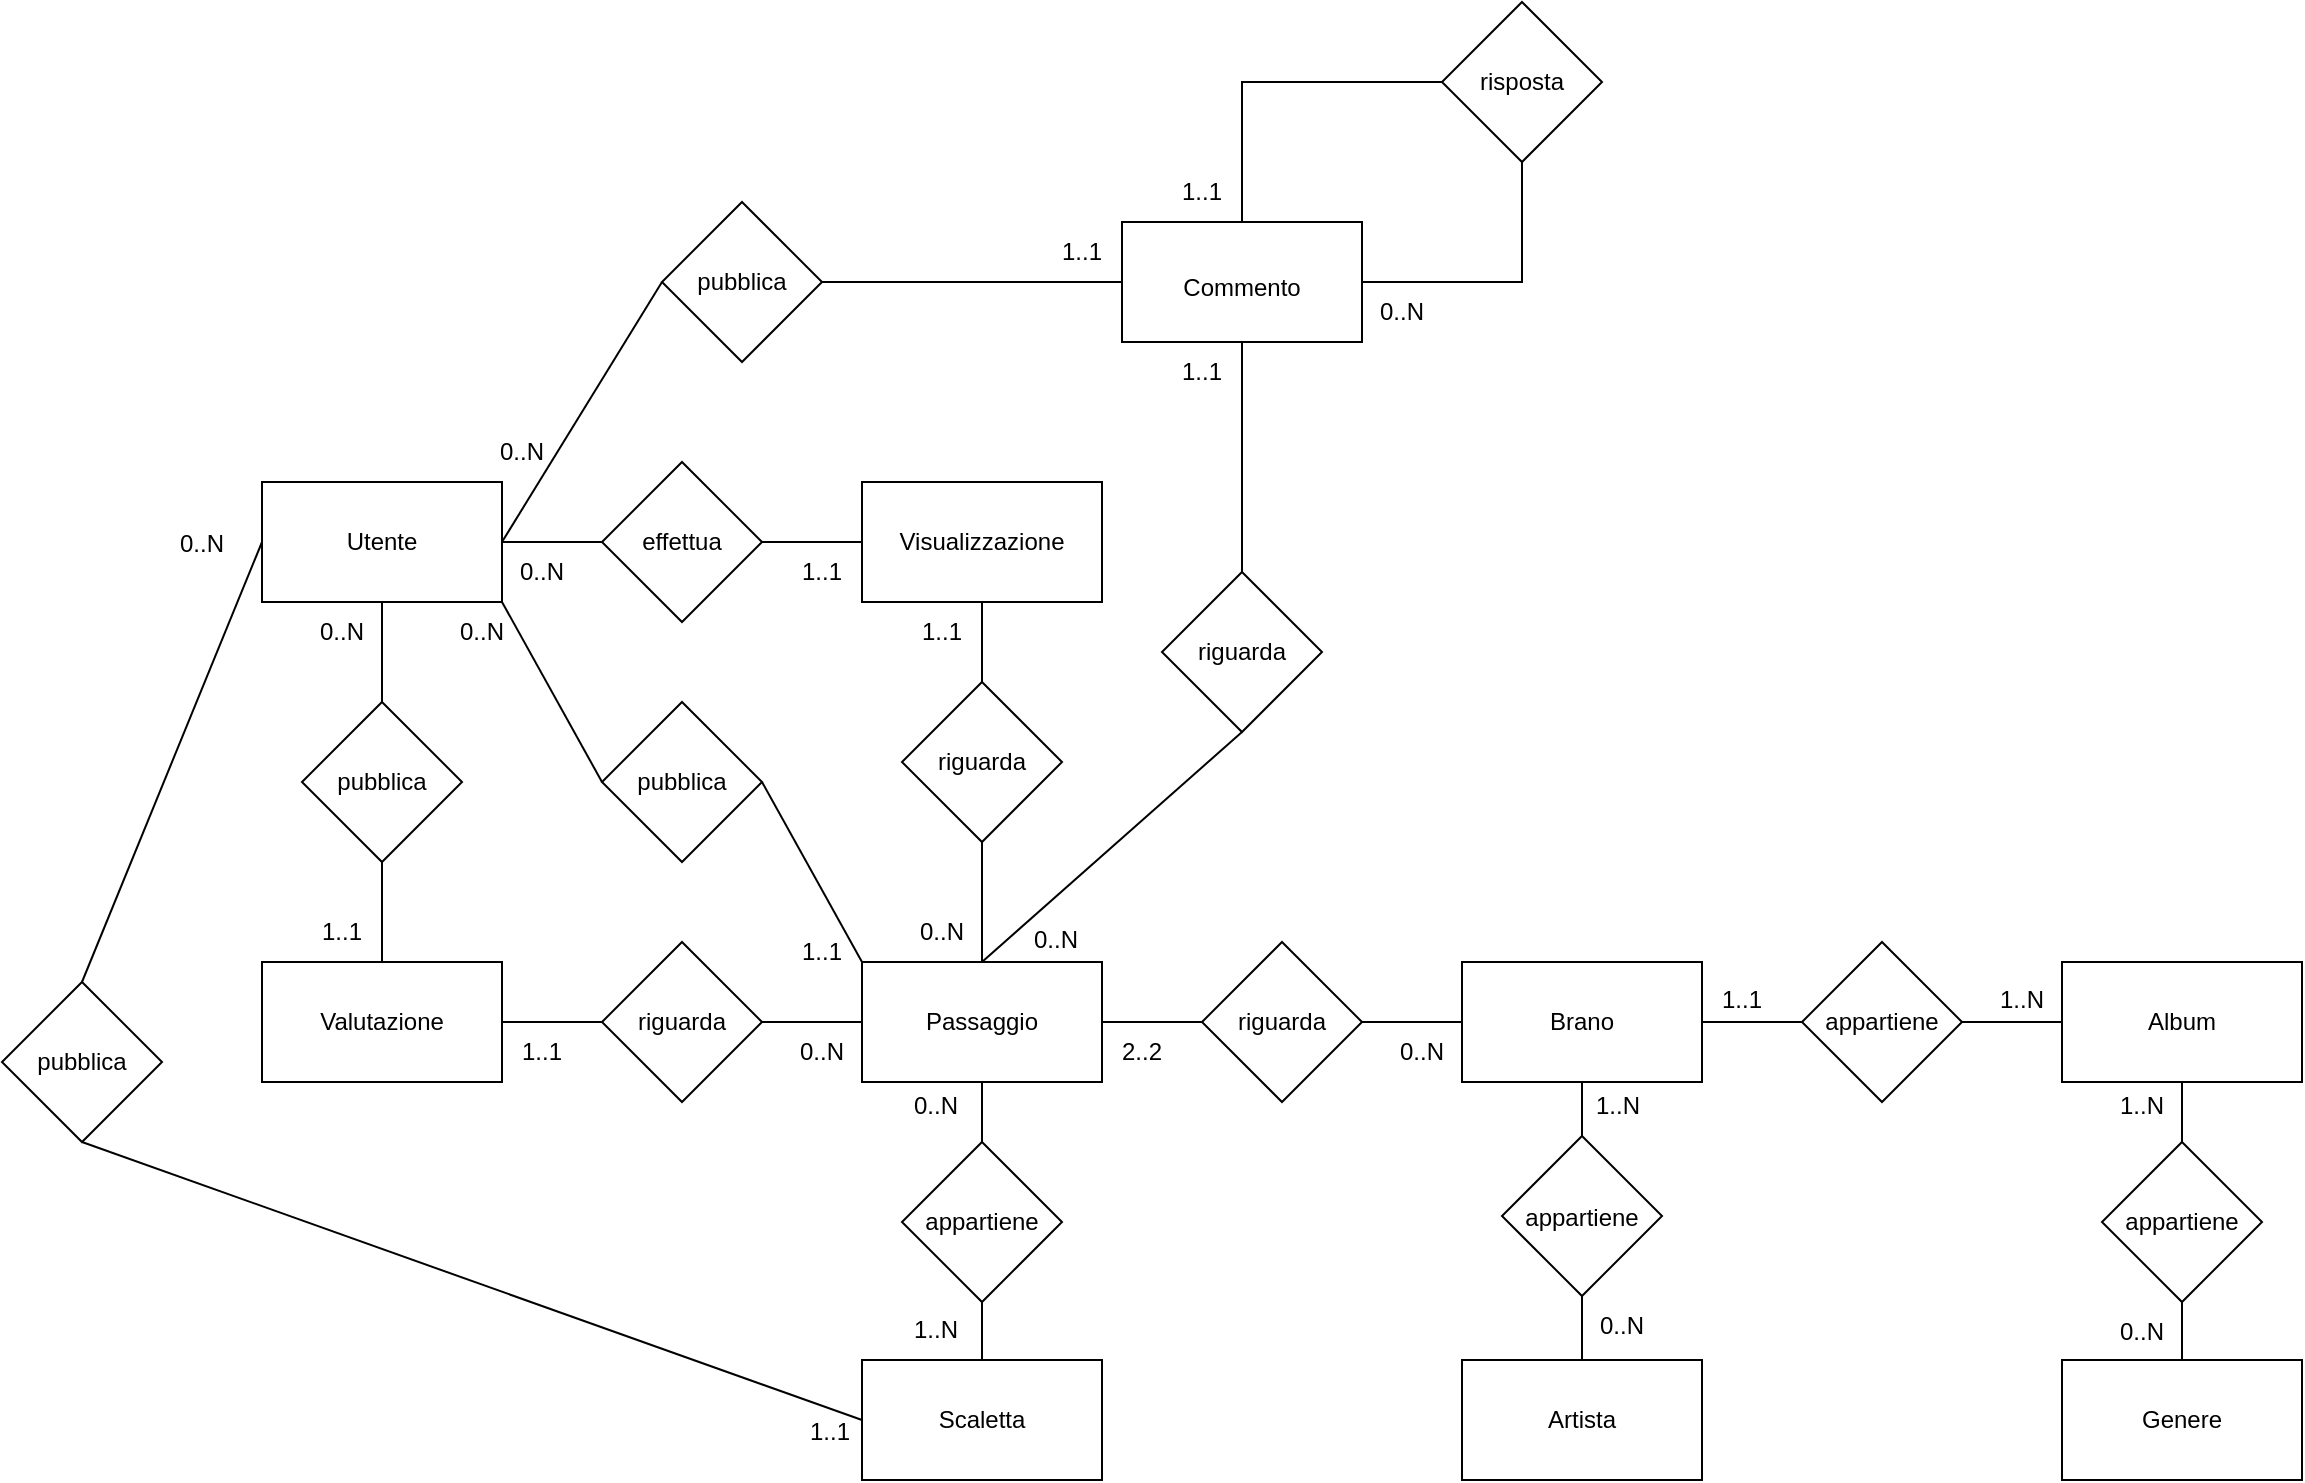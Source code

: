 <mxfile version="28.0.6">
  <diagram name="Pagina-1" id="jhPYMjSuJS69xjPvd-ij">
    <mxGraphModel dx="1455" dy="880" grid="1" gridSize="10" guides="1" tooltips="1" connect="1" arrows="1" fold="1" page="1" pageScale="1" pageWidth="827" pageHeight="1169" math="0" shadow="0">
      <root>
        <mxCell id="0" />
        <mxCell id="1" parent="0" />
        <mxCell id="xOA8A9y2l6n_lTVIBa95-1" value="" style="rounded=0;whiteSpace=wrap;html=1;" parent="1" vertex="1">
          <mxGeometry x="730" y="910" width="120" height="60" as="geometry" />
        </mxCell>
        <mxCell id="xOA8A9y2l6n_lTVIBa95-2" value="" style="rounded=0;whiteSpace=wrap;html=1;" parent="1" vertex="1">
          <mxGeometry x="730" y="1109" width="120" height="60" as="geometry" />
        </mxCell>
        <mxCell id="xOA8A9y2l6n_lTVIBa95-3" value="" style="rounded=0;whiteSpace=wrap;html=1;" parent="1" vertex="1">
          <mxGeometry x="1030" y="910" width="120" height="60" as="geometry" />
        </mxCell>
        <mxCell id="xOA8A9y2l6n_lTVIBa95-4" value="" style="rounded=0;whiteSpace=wrap;html=1;" parent="1" vertex="1">
          <mxGeometry x="1030" y="1109" width="120" height="60" as="geometry" />
        </mxCell>
        <mxCell id="xOA8A9y2l6n_lTVIBa95-5" value="" style="rounded=0;whiteSpace=wrap;html=1;" parent="1" vertex="1">
          <mxGeometry x="430" y="670" width="120" height="60" as="geometry" />
        </mxCell>
        <mxCell id="xOA8A9y2l6n_lTVIBa95-6" value="" style="rounded=0;whiteSpace=wrap;html=1;" parent="1" vertex="1">
          <mxGeometry x="560" y="540" width="120" height="60" as="geometry" />
        </mxCell>
        <mxCell id="xOA8A9y2l6n_lTVIBa95-7" value="" style="rounded=0;whiteSpace=wrap;html=1;" parent="1" vertex="1">
          <mxGeometry x="130" y="910" width="120" height="60" as="geometry" />
        </mxCell>
        <mxCell id="xOA8A9y2l6n_lTVIBa95-8" value="Brano" style="text;html=1;align=center;verticalAlign=middle;whiteSpace=wrap;rounded=0;" parent="1" vertex="1">
          <mxGeometry x="760" y="925" width="60" height="30" as="geometry" />
        </mxCell>
        <mxCell id="xOA8A9y2l6n_lTVIBa95-9" value="Artista" style="text;html=1;align=center;verticalAlign=middle;whiteSpace=wrap;rounded=0;" parent="1" vertex="1">
          <mxGeometry x="760" y="1124" width="60" height="30" as="geometry" />
        </mxCell>
        <mxCell id="xOA8A9y2l6n_lTVIBa95-10" value="Genere" style="text;html=1;align=center;verticalAlign=middle;whiteSpace=wrap;rounded=0;" parent="1" vertex="1">
          <mxGeometry x="1060" y="1124" width="60" height="30" as="geometry" />
        </mxCell>
        <mxCell id="xOA8A9y2l6n_lTVIBa95-11" value="Album" style="text;html=1;align=center;verticalAlign=middle;whiteSpace=wrap;rounded=0;" parent="1" vertex="1">
          <mxGeometry x="1060" y="925" width="60" height="30" as="geometry" />
        </mxCell>
        <mxCell id="xOA8A9y2l6n_lTVIBa95-12" value="Visualizzazione" style="text;html=1;align=center;verticalAlign=middle;whiteSpace=wrap;rounded=0;" parent="1" vertex="1">
          <mxGeometry x="460" y="685" width="60" height="30" as="geometry" />
        </mxCell>
        <mxCell id="xOA8A9y2l6n_lTVIBa95-13" value="Commento" style="text;html=1;align=center;verticalAlign=middle;whiteSpace=wrap;rounded=0;" parent="1" vertex="1">
          <mxGeometry x="590" y="560" width="60" height="25" as="geometry" />
        </mxCell>
        <mxCell id="xOA8A9y2l6n_lTVIBa95-14" value="Valutazione" style="text;html=1;align=center;verticalAlign=middle;whiteSpace=wrap;rounded=0;" parent="1" vertex="1">
          <mxGeometry x="160" y="925" width="60" height="30" as="geometry" />
        </mxCell>
        <mxCell id="xOA8A9y2l6n_lTVIBa95-15" value="" style="rounded=0;whiteSpace=wrap;html=1;" parent="1" vertex="1">
          <mxGeometry x="130" y="670" width="120" height="60" as="geometry" />
        </mxCell>
        <mxCell id="xOA8A9y2l6n_lTVIBa95-16" value="Utente" style="text;html=1;align=center;verticalAlign=middle;whiteSpace=wrap;rounded=0;" parent="1" vertex="1">
          <mxGeometry x="160" y="685" width="60" height="30" as="geometry" />
        </mxCell>
        <mxCell id="xOA8A9y2l6n_lTVIBa95-17" value="" style="rhombus;whiteSpace=wrap;html=1;" parent="1" vertex="1">
          <mxGeometry x="330" y="530" width="80" height="80" as="geometry" />
        </mxCell>
        <mxCell id="xOA8A9y2l6n_lTVIBa95-18" value="pubblica" style="text;html=1;align=center;verticalAlign=middle;whiteSpace=wrap;rounded=0;" parent="1" vertex="1">
          <mxGeometry x="340" y="555" width="60" height="30" as="geometry" />
        </mxCell>
        <mxCell id="xOA8A9y2l6n_lTVIBa95-19" value="" style="rhombus;whiteSpace=wrap;html=1;" parent="1" vertex="1">
          <mxGeometry x="150" y="780" width="80" height="80" as="geometry" />
        </mxCell>
        <mxCell id="xOA8A9y2l6n_lTVIBa95-20" value="pubblica" style="text;html=1;align=center;verticalAlign=middle;whiteSpace=wrap;rounded=0;" parent="1" vertex="1">
          <mxGeometry x="160" y="805" width="60" height="30" as="geometry" />
        </mxCell>
        <mxCell id="xOA8A9y2l6n_lTVIBa95-21" value="" style="endArrow=none;html=1;rounded=0;exitX=0.5;exitY=1;exitDx=0;exitDy=0;entryX=0.5;entryY=0;entryDx=0;entryDy=0;" parent="1" source="xOA8A9y2l6n_lTVIBa95-15" target="xOA8A9y2l6n_lTVIBa95-19" edge="1">
          <mxGeometry width="50" height="50" relative="1" as="geometry">
            <mxPoint x="330" y="760" as="sourcePoint" />
            <mxPoint x="380" y="710" as="targetPoint" />
          </mxGeometry>
        </mxCell>
        <mxCell id="xOA8A9y2l6n_lTVIBa95-22" value="" style="endArrow=none;html=1;rounded=0;exitX=0.5;exitY=1;exitDx=0;exitDy=0;entryX=0.5;entryY=0;entryDx=0;entryDy=0;" parent="1" source="xOA8A9y2l6n_lTVIBa95-19" target="xOA8A9y2l6n_lTVIBa95-7" edge="1">
          <mxGeometry width="50" height="50" relative="1" as="geometry">
            <mxPoint x="330" y="780" as="sourcePoint" />
            <mxPoint x="380" y="730" as="targetPoint" />
          </mxGeometry>
        </mxCell>
        <mxCell id="xOA8A9y2l6n_lTVIBa95-23" value="" style="endArrow=none;html=1;rounded=0;exitX=1;exitY=0.5;exitDx=0;exitDy=0;entryX=0;entryY=0.5;entryDx=0;entryDy=0;" parent="1" source="xOA8A9y2l6n_lTVIBa95-17" target="xOA8A9y2l6n_lTVIBa95-6" edge="1">
          <mxGeometry width="50" height="50" relative="1" as="geometry">
            <mxPoint x="330" y="760" as="sourcePoint" />
            <mxPoint x="380" y="710" as="targetPoint" />
          </mxGeometry>
        </mxCell>
        <mxCell id="xOA8A9y2l6n_lTVIBa95-24" value="" style="endArrow=none;html=1;rounded=0;exitX=1;exitY=0.5;exitDx=0;exitDy=0;entryX=0;entryY=0.5;entryDx=0;entryDy=0;" parent="1" source="xOA8A9y2l6n_lTVIBa95-15" target="xOA8A9y2l6n_lTVIBa95-17" edge="1">
          <mxGeometry width="50" height="50" relative="1" as="geometry">
            <mxPoint x="330" y="760" as="sourcePoint" />
            <mxPoint x="380" y="710" as="targetPoint" />
          </mxGeometry>
        </mxCell>
        <mxCell id="xOA8A9y2l6n_lTVIBa95-25" value="" style="rounded=0;whiteSpace=wrap;html=1;" parent="1" vertex="1">
          <mxGeometry x="430" y="910" width="120" height="60" as="geometry" />
        </mxCell>
        <mxCell id="xOA8A9y2l6n_lTVIBa95-26" value="Passaggio" style="text;html=1;align=center;verticalAlign=middle;whiteSpace=wrap;rounded=0;" parent="1" vertex="1">
          <mxGeometry x="460" y="925" width="60" height="30" as="geometry" />
        </mxCell>
        <mxCell id="xOA8A9y2l6n_lTVIBa95-27" value="" style="rhombus;whiteSpace=wrap;html=1;" parent="1" vertex="1">
          <mxGeometry x="300" y="900" width="80" height="80" as="geometry" />
        </mxCell>
        <mxCell id="xOA8A9y2l6n_lTVIBa95-28" value="riguarda" style="text;html=1;align=center;verticalAlign=middle;whiteSpace=wrap;rounded=0;" parent="1" vertex="1">
          <mxGeometry x="310" y="925" width="60" height="30" as="geometry" />
        </mxCell>
        <mxCell id="xOA8A9y2l6n_lTVIBa95-29" value="" style="endArrow=none;html=1;rounded=0;exitX=1;exitY=0.5;exitDx=0;exitDy=0;entryX=0;entryY=0.5;entryDx=0;entryDy=0;" parent="1" source="xOA8A9y2l6n_lTVIBa95-27" target="xOA8A9y2l6n_lTVIBa95-25" edge="1">
          <mxGeometry width="50" height="50" relative="1" as="geometry">
            <mxPoint x="450" y="830" as="sourcePoint" />
            <mxPoint x="500" y="780" as="targetPoint" />
          </mxGeometry>
        </mxCell>
        <mxCell id="xOA8A9y2l6n_lTVIBa95-30" value="" style="endArrow=none;html=1;rounded=0;exitX=0;exitY=0.5;exitDx=0;exitDy=0;entryX=1;entryY=0.5;entryDx=0;entryDy=0;" parent="1" source="xOA8A9y2l6n_lTVIBa95-27" target="xOA8A9y2l6n_lTVIBa95-7" edge="1">
          <mxGeometry width="50" height="50" relative="1" as="geometry">
            <mxPoint x="450" y="830" as="sourcePoint" />
            <mxPoint x="500" y="780" as="targetPoint" />
          </mxGeometry>
        </mxCell>
        <mxCell id="xOA8A9y2l6n_lTVIBa95-31" value="" style="rhombus;whiteSpace=wrap;html=1;" parent="1" vertex="1">
          <mxGeometry x="580" y="715" width="80" height="80" as="geometry" />
        </mxCell>
        <mxCell id="xOA8A9y2l6n_lTVIBa95-32" value="" style="endArrow=none;html=1;rounded=0;exitX=0.5;exitY=1;exitDx=0;exitDy=0;entryX=0.5;entryY=0;entryDx=0;entryDy=0;" parent="1" source="xOA8A9y2l6n_lTVIBa95-31" target="xOA8A9y2l6n_lTVIBa95-25" edge="1">
          <mxGeometry width="50" height="50" relative="1" as="geometry">
            <mxPoint x="450" y="830" as="sourcePoint" />
            <mxPoint x="500" y="780" as="targetPoint" />
          </mxGeometry>
        </mxCell>
        <mxCell id="xOA8A9y2l6n_lTVIBa95-33" value="" style="endArrow=none;html=1;rounded=0;exitX=0.5;exitY=0;exitDx=0;exitDy=0;entryX=0.5;entryY=1;entryDx=0;entryDy=0;" parent="1" source="xOA8A9y2l6n_lTVIBa95-31" target="xOA8A9y2l6n_lTVIBa95-6" edge="1">
          <mxGeometry width="50" height="50" relative="1" as="geometry">
            <mxPoint x="600" y="790" as="sourcePoint" />
            <mxPoint x="650" y="740" as="targetPoint" />
          </mxGeometry>
        </mxCell>
        <mxCell id="xOA8A9y2l6n_lTVIBa95-34" value="riguarda" style="text;html=1;align=center;verticalAlign=middle;whiteSpace=wrap;rounded=0;" parent="1" vertex="1">
          <mxGeometry x="590" y="740" width="60" height="30" as="geometry" />
        </mxCell>
        <mxCell id="xOA8A9y2l6n_lTVIBa95-35" value="" style="rhombus;whiteSpace=wrap;html=1;" parent="1" vertex="1">
          <mxGeometry x="300" y="780" width="80" height="80" as="geometry" />
        </mxCell>
        <mxCell id="xOA8A9y2l6n_lTVIBa95-36" value="pubblica" style="text;html=1;align=center;verticalAlign=middle;whiteSpace=wrap;rounded=0;" parent="1" vertex="1">
          <mxGeometry x="310" y="805" width="60" height="30" as="geometry" />
        </mxCell>
        <mxCell id="xOA8A9y2l6n_lTVIBa95-37" value="" style="endArrow=none;html=1;rounded=0;exitX=0;exitY=0.5;exitDx=0;exitDy=0;entryX=1;entryY=1;entryDx=0;entryDy=0;" parent="1" source="xOA8A9y2l6n_lTVIBa95-35" target="xOA8A9y2l6n_lTVIBa95-15" edge="1">
          <mxGeometry width="50" height="50" relative="1" as="geometry">
            <mxPoint x="310" y="850" as="sourcePoint" />
            <mxPoint x="360" y="800" as="targetPoint" />
          </mxGeometry>
        </mxCell>
        <mxCell id="xOA8A9y2l6n_lTVIBa95-38" value="" style="endArrow=none;html=1;rounded=0;exitX=1;exitY=0.5;exitDx=0;exitDy=0;entryX=0;entryY=0;entryDx=0;entryDy=0;" parent="1" source="xOA8A9y2l6n_lTVIBa95-35" target="xOA8A9y2l6n_lTVIBa95-25" edge="1">
          <mxGeometry width="50" height="50" relative="1" as="geometry">
            <mxPoint x="400" y="820" as="sourcePoint" />
            <mxPoint x="450" y="770" as="targetPoint" />
          </mxGeometry>
        </mxCell>
        <mxCell id="xOA8A9y2l6n_lTVIBa95-39" value="" style="rhombus;whiteSpace=wrap;html=1;" parent="1" vertex="1">
          <mxGeometry x="300" y="660" width="80" height="80" as="geometry" />
        </mxCell>
        <mxCell id="xOA8A9y2l6n_lTVIBa95-40" value="effettua" style="text;html=1;align=center;verticalAlign=middle;whiteSpace=wrap;rounded=0;" parent="1" vertex="1">
          <mxGeometry x="310" y="685" width="60" height="30" as="geometry" />
        </mxCell>
        <mxCell id="xOA8A9y2l6n_lTVIBa95-41" value="" style="rhombus;whiteSpace=wrap;html=1;" parent="1" vertex="1">
          <mxGeometry x="450" y="770" width="80" height="80" as="geometry" />
        </mxCell>
        <mxCell id="xOA8A9y2l6n_lTVIBa95-42" value="riguarda" style="text;html=1;align=center;verticalAlign=middle;whiteSpace=wrap;rounded=0;" parent="1" vertex="1">
          <mxGeometry x="460" y="795" width="60" height="30" as="geometry" />
        </mxCell>
        <mxCell id="xOA8A9y2l6n_lTVIBa95-43" value="" style="endArrow=none;html=1;rounded=0;exitX=1;exitY=0.5;exitDx=0;exitDy=0;entryX=0;entryY=0.5;entryDx=0;entryDy=0;" parent="1" source="xOA8A9y2l6n_lTVIBa95-39" target="xOA8A9y2l6n_lTVIBa95-5" edge="1">
          <mxGeometry width="50" height="50" relative="1" as="geometry">
            <mxPoint x="400" y="790" as="sourcePoint" />
            <mxPoint x="450" y="740" as="targetPoint" />
          </mxGeometry>
        </mxCell>
        <mxCell id="xOA8A9y2l6n_lTVIBa95-44" value="" style="endArrow=none;html=1;rounded=0;exitX=0;exitY=0.5;exitDx=0;exitDy=0;entryX=1;entryY=0.5;entryDx=0;entryDy=0;" parent="1" source="xOA8A9y2l6n_lTVIBa95-39" target="xOA8A9y2l6n_lTVIBa95-15" edge="1">
          <mxGeometry width="50" height="50" relative="1" as="geometry">
            <mxPoint x="430" y="650" as="sourcePoint" />
            <mxPoint x="480" y="600" as="targetPoint" />
          </mxGeometry>
        </mxCell>
        <mxCell id="xOA8A9y2l6n_lTVIBa95-45" value="" style="endArrow=none;html=1;rounded=0;entryX=0.5;entryY=1;entryDx=0;entryDy=0;exitX=0.5;exitY=0;exitDx=0;exitDy=0;" parent="1" source="xOA8A9y2l6n_lTVIBa95-41" target="xOA8A9y2l6n_lTVIBa95-5" edge="1">
          <mxGeometry width="50" height="50" relative="1" as="geometry">
            <mxPoint x="420" y="790" as="sourcePoint" />
            <mxPoint x="470" y="740" as="targetPoint" />
          </mxGeometry>
        </mxCell>
        <mxCell id="xOA8A9y2l6n_lTVIBa95-46" value="" style="endArrow=none;html=1;rounded=0;exitX=0.5;exitY=1;exitDx=0;exitDy=0;entryX=0.5;entryY=0;entryDx=0;entryDy=0;" parent="1" source="xOA8A9y2l6n_lTVIBa95-41" target="xOA8A9y2l6n_lTVIBa95-25" edge="1">
          <mxGeometry width="50" height="50" relative="1" as="geometry">
            <mxPoint x="400" y="790" as="sourcePoint" />
            <mxPoint x="490" y="910" as="targetPoint" />
          </mxGeometry>
        </mxCell>
        <mxCell id="xOA8A9y2l6n_lTVIBa95-47" value="" style="rhombus;whiteSpace=wrap;html=1;" parent="1" vertex="1">
          <mxGeometry x="600" y="900" width="80" height="80" as="geometry" />
        </mxCell>
        <mxCell id="xOA8A9y2l6n_lTVIBa95-48" value="" style="endArrow=none;html=1;rounded=0;exitX=1;exitY=0.5;exitDx=0;exitDy=0;entryX=0;entryY=0.5;entryDx=0;entryDy=0;" parent="1" source="xOA8A9y2l6n_lTVIBa95-25" target="xOA8A9y2l6n_lTVIBa95-47" edge="1">
          <mxGeometry width="50" height="50" relative="1" as="geometry">
            <mxPoint x="570" y="950" as="sourcePoint" />
            <mxPoint x="620" y="900" as="targetPoint" />
          </mxGeometry>
        </mxCell>
        <mxCell id="xOA8A9y2l6n_lTVIBa95-49" value="" style="endArrow=none;html=1;rounded=0;exitX=1;exitY=0.5;exitDx=0;exitDy=0;entryX=0;entryY=0.5;entryDx=0;entryDy=0;" parent="1" source="xOA8A9y2l6n_lTVIBa95-47" target="xOA8A9y2l6n_lTVIBa95-1" edge="1">
          <mxGeometry width="50" height="50" relative="1" as="geometry">
            <mxPoint x="730" y="900" as="sourcePoint" />
            <mxPoint x="780" y="850" as="targetPoint" />
          </mxGeometry>
        </mxCell>
        <mxCell id="xOA8A9y2l6n_lTVIBa95-50" value="riguarda" style="text;html=1;align=center;verticalAlign=middle;whiteSpace=wrap;rounded=0;" parent="1" vertex="1">
          <mxGeometry x="610" y="925" width="60" height="30" as="geometry" />
        </mxCell>
        <mxCell id="xOA8A9y2l6n_lTVIBa95-51" value="" style="rhombus;whiteSpace=wrap;html=1;" parent="1" vertex="1">
          <mxGeometry x="900" y="900" width="80" height="80" as="geometry" />
        </mxCell>
        <mxCell id="xOA8A9y2l6n_lTVIBa95-52" value="" style="endArrow=none;html=1;rounded=0;exitX=1;exitY=0.5;exitDx=0;exitDy=0;entryX=0;entryY=0.5;entryDx=0;entryDy=0;" parent="1" source="xOA8A9y2l6n_lTVIBa95-1" target="xOA8A9y2l6n_lTVIBa95-51" edge="1">
          <mxGeometry width="50" height="50" relative="1" as="geometry">
            <mxPoint x="920" y="1060" as="sourcePoint" />
            <mxPoint x="970" y="1010" as="targetPoint" />
          </mxGeometry>
        </mxCell>
        <mxCell id="xOA8A9y2l6n_lTVIBa95-53" value="" style="endArrow=none;html=1;rounded=0;exitX=1;exitY=0.5;exitDx=0;exitDy=0;entryX=0;entryY=0.5;entryDx=0;entryDy=0;" parent="1" source="xOA8A9y2l6n_lTVIBa95-51" target="xOA8A9y2l6n_lTVIBa95-3" edge="1">
          <mxGeometry width="50" height="50" relative="1" as="geometry">
            <mxPoint x="920" y="1060" as="sourcePoint" />
            <mxPoint x="970" y="1010" as="targetPoint" />
          </mxGeometry>
        </mxCell>
        <mxCell id="xOA8A9y2l6n_lTVIBa95-54" value="" style="rhombus;whiteSpace=wrap;html=1;" parent="1" vertex="1">
          <mxGeometry x="750" y="997" width="80" height="80" as="geometry" />
        </mxCell>
        <mxCell id="xOA8A9y2l6n_lTVIBa95-55" value="" style="endArrow=none;html=1;rounded=0;exitX=0.5;exitY=1;exitDx=0;exitDy=0;entryX=0.5;entryY=0;entryDx=0;entryDy=0;" parent="1" source="xOA8A9y2l6n_lTVIBa95-1" target="xOA8A9y2l6n_lTVIBa95-54" edge="1">
          <mxGeometry width="50" height="50" relative="1" as="geometry">
            <mxPoint x="1190" y="1050" as="sourcePoint" />
            <mxPoint x="1240" y="1000" as="targetPoint" />
          </mxGeometry>
        </mxCell>
        <mxCell id="xOA8A9y2l6n_lTVIBa95-56" value="" style="endArrow=none;html=1;rounded=0;entryX=0.5;entryY=0;entryDx=0;entryDy=0;exitX=0.5;exitY=1;exitDx=0;exitDy=0;" parent="1" source="xOA8A9y2l6n_lTVIBa95-54" target="xOA8A9y2l6n_lTVIBa95-2" edge="1">
          <mxGeometry width="50" height="50" relative="1" as="geometry">
            <mxPoint x="790" y="1080" as="sourcePoint" />
            <mxPoint x="860" y="1127" as="targetPoint" />
          </mxGeometry>
        </mxCell>
        <mxCell id="xOA8A9y2l6n_lTVIBa95-57" value="appartiene" style="text;html=1;align=center;verticalAlign=middle;whiteSpace=wrap;rounded=0;" parent="1" vertex="1">
          <mxGeometry x="910" y="925" width="60" height="30" as="geometry" />
        </mxCell>
        <mxCell id="xOA8A9y2l6n_lTVIBa95-58" value="appartiene" style="text;html=1;align=center;verticalAlign=middle;whiteSpace=wrap;rounded=0;" parent="1" vertex="1">
          <mxGeometry x="760" y="1023" width="60" height="30" as="geometry" />
        </mxCell>
        <mxCell id="xOA8A9y2l6n_lTVIBa95-59" value="" style="rhombus;whiteSpace=wrap;html=1;" parent="1" vertex="1">
          <mxGeometry x="1050" y="1000" width="80" height="80" as="geometry" />
        </mxCell>
        <mxCell id="xOA8A9y2l6n_lTVIBa95-60" value="" style="endArrow=none;html=1;rounded=0;exitX=0.5;exitY=0;exitDx=0;exitDy=0;entryX=0.5;entryY=1;entryDx=0;entryDy=0;" parent="1" source="xOA8A9y2l6n_lTVIBa95-4" target="xOA8A9y2l6n_lTVIBa95-59" edge="1">
          <mxGeometry width="50" height="50" relative="1" as="geometry">
            <mxPoint x="960" y="1070" as="sourcePoint" />
            <mxPoint x="1010" y="1020" as="targetPoint" />
          </mxGeometry>
        </mxCell>
        <mxCell id="xOA8A9y2l6n_lTVIBa95-61" value="" style="endArrow=none;html=1;rounded=0;exitX=0.5;exitY=0;exitDx=0;exitDy=0;entryX=0.5;entryY=1;entryDx=0;entryDy=0;" parent="1" source="xOA8A9y2l6n_lTVIBa95-59" target="xOA8A9y2l6n_lTVIBa95-3" edge="1">
          <mxGeometry width="50" height="50" relative="1" as="geometry">
            <mxPoint x="860" y="1080" as="sourcePoint" />
            <mxPoint x="910" y="1030" as="targetPoint" />
          </mxGeometry>
        </mxCell>
        <mxCell id="xOA8A9y2l6n_lTVIBa95-62" value="appartiene" style="text;html=1;align=center;verticalAlign=middle;whiteSpace=wrap;rounded=0;" parent="1" vertex="1">
          <mxGeometry x="1060" y="1025" width="60" height="30" as="geometry" />
        </mxCell>
        <mxCell id="xOA8A9y2l6n_lTVIBa95-63" value="0..N" style="text;html=1;align=center;verticalAlign=middle;whiteSpace=wrap;rounded=0;" parent="1" vertex="1">
          <mxGeometry x="140" y="730" width="60" height="30" as="geometry" />
        </mxCell>
        <mxCell id="xOA8A9y2l6n_lTVIBa95-64" value="1..1" style="text;html=1;align=center;verticalAlign=middle;whiteSpace=wrap;rounded=0;" parent="1" vertex="1">
          <mxGeometry x="140" y="880" width="60" height="30" as="geometry" />
        </mxCell>
        <mxCell id="xOA8A9y2l6n_lTVIBa95-65" value="1..1" style="text;html=1;align=center;verticalAlign=middle;whiteSpace=wrap;rounded=0;" parent="1" vertex="1">
          <mxGeometry x="240" y="940" width="60" height="30" as="geometry" />
        </mxCell>
        <mxCell id="xOA8A9y2l6n_lTVIBa95-66" value="0..N" style="text;html=1;align=center;verticalAlign=middle;whiteSpace=wrap;rounded=0;" parent="1" vertex="1">
          <mxGeometry x="380" y="940" width="60" height="30" as="geometry" />
        </mxCell>
        <mxCell id="xOA8A9y2l6n_lTVIBa95-67" value="2..2" style="text;html=1;align=center;verticalAlign=middle;whiteSpace=wrap;rounded=0;" parent="1" vertex="1">
          <mxGeometry x="540" y="940" width="60" height="30" as="geometry" />
        </mxCell>
        <mxCell id="xOA8A9y2l6n_lTVIBa95-68" value="0..N" style="text;html=1;align=center;verticalAlign=middle;whiteSpace=wrap;rounded=0;" parent="1" vertex="1">
          <mxGeometry x="680" y="940" width="60" height="30" as="geometry" />
        </mxCell>
        <mxCell id="xOA8A9y2l6n_lTVIBa95-69" value="0..N" style="text;html=1;align=center;verticalAlign=middle;whiteSpace=wrap;rounded=0;" parent="1" vertex="1">
          <mxGeometry x="230" y="640" width="60" height="30" as="geometry" />
        </mxCell>
        <mxCell id="xOA8A9y2l6n_lTVIBa95-70" value="1..1" style="text;html=1;align=center;verticalAlign=middle;whiteSpace=wrap;rounded=0;" parent="1" vertex="1">
          <mxGeometry x="510" y="540" width="60" height="30" as="geometry" />
        </mxCell>
        <mxCell id="xOA8A9y2l6n_lTVIBa95-71" value="" style="rhombus;whiteSpace=wrap;html=1;" parent="1" vertex="1">
          <mxGeometry x="720" y="430" width="80" height="80" as="geometry" />
        </mxCell>
        <mxCell id="xOA8A9y2l6n_lTVIBa95-72" value="risposta" style="text;html=1;align=center;verticalAlign=middle;whiteSpace=wrap;rounded=0;" parent="1" vertex="1">
          <mxGeometry x="730" y="455" width="60" height="30" as="geometry" />
        </mxCell>
        <mxCell id="xOA8A9y2l6n_lTVIBa95-73" value="" style="endArrow=none;html=1;rounded=0;exitX=0.5;exitY=0;exitDx=0;exitDy=0;entryX=0;entryY=0.5;entryDx=0;entryDy=0;" parent="1" source="xOA8A9y2l6n_lTVIBa95-6" target="xOA8A9y2l6n_lTVIBa95-71" edge="1">
          <mxGeometry width="50" height="50" relative="1" as="geometry">
            <mxPoint x="590" y="490" as="sourcePoint" />
            <mxPoint x="640" y="440" as="targetPoint" />
            <Array as="points">
              <mxPoint x="620" y="470" />
            </Array>
          </mxGeometry>
        </mxCell>
        <mxCell id="xOA8A9y2l6n_lTVIBa95-74" value="" style="endArrow=none;html=1;rounded=0;entryX=0.5;entryY=1;entryDx=0;entryDy=0;exitX=1;exitY=0.5;exitDx=0;exitDy=0;" parent="1" source="xOA8A9y2l6n_lTVIBa95-6" target="xOA8A9y2l6n_lTVIBa95-71" edge="1">
          <mxGeometry width="50" height="50" relative="1" as="geometry">
            <mxPoint x="730" y="610" as="sourcePoint" />
            <mxPoint x="780" y="560" as="targetPoint" />
            <Array as="points">
              <mxPoint x="760" y="570" />
            </Array>
          </mxGeometry>
        </mxCell>
        <mxCell id="xOA8A9y2l6n_lTVIBa95-75" value="1..1" style="text;html=1;align=center;verticalAlign=middle;whiteSpace=wrap;rounded=0;" parent="1" vertex="1">
          <mxGeometry x="570" y="510" width="60" height="30" as="geometry" />
        </mxCell>
        <mxCell id="xOA8A9y2l6n_lTVIBa95-76" value="0..N" style="text;html=1;align=center;verticalAlign=middle;whiteSpace=wrap;rounded=0;" parent="1" vertex="1">
          <mxGeometry x="670" y="570" width="60" height="30" as="geometry" />
        </mxCell>
        <mxCell id="xOA8A9y2l6n_lTVIBa95-77" value="0..N" style="text;html=1;align=center;verticalAlign=middle;whiteSpace=wrap;rounded=0;" parent="1" vertex="1">
          <mxGeometry x="240" y="700" width="60" height="30" as="geometry" />
        </mxCell>
        <mxCell id="xOA8A9y2l6n_lTVIBa95-78" value="1..1" style="text;html=1;align=center;verticalAlign=middle;whiteSpace=wrap;rounded=0;" parent="1" vertex="1">
          <mxGeometry x="380" y="700" width="60" height="30" as="geometry" />
        </mxCell>
        <mxCell id="xOA8A9y2l6n_lTVIBa95-79" value="1..1" style="text;html=1;align=center;verticalAlign=middle;whiteSpace=wrap;rounded=0;" parent="1" vertex="1">
          <mxGeometry x="440" y="730" width="60" height="30" as="geometry" />
        </mxCell>
        <mxCell id="xOA8A9y2l6n_lTVIBa95-80" value="0..N" style="text;html=1;align=center;verticalAlign=middle;whiteSpace=wrap;rounded=0;" parent="1" vertex="1">
          <mxGeometry x="440" y="880" width="60" height="30" as="geometry" />
        </mxCell>
        <mxCell id="xOA8A9y2l6n_lTVIBa95-81" value="0..N" style="text;html=1;align=center;verticalAlign=middle;whiteSpace=wrap;rounded=0;" parent="1" vertex="1">
          <mxGeometry x="210" y="730" width="60" height="30" as="geometry" />
        </mxCell>
        <mxCell id="xOA8A9y2l6n_lTVIBa95-82" value="1..1" style="text;html=1;align=center;verticalAlign=middle;whiteSpace=wrap;rounded=0;" parent="1" vertex="1">
          <mxGeometry x="380" y="890" width="60" height="30" as="geometry" />
        </mxCell>
        <mxCell id="xOA8A9y2l6n_lTVIBa95-83" value="1..1" style="text;html=1;align=center;verticalAlign=middle;whiteSpace=wrap;rounded=0;" parent="1" vertex="1">
          <mxGeometry x="570" y="600" width="60" height="30" as="geometry" />
        </mxCell>
        <mxCell id="xOA8A9y2l6n_lTVIBa95-84" value="0..N" style="text;html=1;align=center;verticalAlign=middle;whiteSpace=wrap;rounded=0;" parent="1" vertex="1">
          <mxGeometry x="497" y="884" width="60" height="30" as="geometry" />
        </mxCell>
        <mxCell id="xOA8A9y2l6n_lTVIBa95-85" value="1..N" style="text;html=1;align=center;verticalAlign=middle;whiteSpace=wrap;rounded=0;" parent="1" vertex="1">
          <mxGeometry x="1040" y="967" width="60" height="30" as="geometry" />
        </mxCell>
        <mxCell id="xOA8A9y2l6n_lTVIBa95-86" value="0..N" style="text;html=1;align=center;verticalAlign=middle;whiteSpace=wrap;rounded=0;" parent="1" vertex="1">
          <mxGeometry x="1040" y="1080" width="60" height="30" as="geometry" />
        </mxCell>
        <mxCell id="xOA8A9y2l6n_lTVIBa95-87" value="1..1" style="text;html=1;align=center;verticalAlign=middle;whiteSpace=wrap;rounded=0;" parent="1" vertex="1">
          <mxGeometry x="840" y="914" width="60" height="30" as="geometry" />
        </mxCell>
        <mxCell id="xOA8A9y2l6n_lTVIBa95-88" value="1..N" style="text;html=1;align=center;verticalAlign=middle;whiteSpace=wrap;rounded=0;" parent="1" vertex="1">
          <mxGeometry x="980" y="914" width="60" height="30" as="geometry" />
        </mxCell>
        <mxCell id="xOA8A9y2l6n_lTVIBa95-89" value="1..N" style="text;html=1;align=center;verticalAlign=middle;whiteSpace=wrap;rounded=0;" parent="1" vertex="1">
          <mxGeometry x="778" y="967" width="60" height="30" as="geometry" />
        </mxCell>
        <mxCell id="xOA8A9y2l6n_lTVIBa95-90" value="0..N" style="text;html=1;align=center;verticalAlign=middle;whiteSpace=wrap;rounded=0;" parent="1" vertex="1">
          <mxGeometry x="780" y="1077" width="60" height="30" as="geometry" />
        </mxCell>
        <mxCell id="xOA8A9y2l6n_lTVIBa95-91" value="" style="rounded=0;whiteSpace=wrap;html=1;" parent="1" vertex="1">
          <mxGeometry x="430" y="1109" width="120" height="60" as="geometry" />
        </mxCell>
        <mxCell id="xOA8A9y2l6n_lTVIBa95-92" value="" style="rhombus;whiteSpace=wrap;html=1;" parent="1" vertex="1">
          <mxGeometry x="450" y="1000" width="80" height="80" as="geometry" />
        </mxCell>
        <mxCell id="xOA8A9y2l6n_lTVIBa95-93" value="appartiene" style="text;html=1;align=center;verticalAlign=middle;whiteSpace=wrap;rounded=0;" parent="1" vertex="1">
          <mxGeometry x="460" y="1025" width="60" height="30" as="geometry" />
        </mxCell>
        <mxCell id="xOA8A9y2l6n_lTVIBa95-94" value="Scaletta" style="text;html=1;align=center;verticalAlign=middle;whiteSpace=wrap;rounded=0;" parent="1" vertex="1">
          <mxGeometry x="460" y="1124" width="60" height="30" as="geometry" />
        </mxCell>
        <mxCell id="xOA8A9y2l6n_lTVIBa95-95" value="" style="endArrow=none;html=1;rounded=0;exitX=0.5;exitY=0;exitDx=0;exitDy=0;entryX=0.5;entryY=1;entryDx=0;entryDy=0;" parent="1" source="xOA8A9y2l6n_lTVIBa95-91" target="xOA8A9y2l6n_lTVIBa95-92" edge="1">
          <mxGeometry width="50" height="50" relative="1" as="geometry">
            <mxPoint x="580" y="1080" as="sourcePoint" />
            <mxPoint x="630" y="1030" as="targetPoint" />
          </mxGeometry>
        </mxCell>
        <mxCell id="xOA8A9y2l6n_lTVIBa95-96" value="" style="endArrow=none;html=1;rounded=0;exitX=0.5;exitY=0;exitDx=0;exitDy=0;entryX=0.5;entryY=1;entryDx=0;entryDy=0;" parent="1" source="xOA8A9y2l6n_lTVIBa95-92" target="xOA8A9y2l6n_lTVIBa95-25" edge="1">
          <mxGeometry width="50" height="50" relative="1" as="geometry">
            <mxPoint x="580" y="1060" as="sourcePoint" />
            <mxPoint x="630" y="1010" as="targetPoint" />
          </mxGeometry>
        </mxCell>
        <mxCell id="xOA8A9y2l6n_lTVIBa95-97" value="0..N" style="text;html=1;align=center;verticalAlign=middle;whiteSpace=wrap;rounded=0;" parent="1" vertex="1">
          <mxGeometry x="437" y="967" width="60" height="30" as="geometry" />
        </mxCell>
        <mxCell id="xOA8A9y2l6n_lTVIBa95-98" value="1..N" style="text;html=1;align=center;verticalAlign=middle;whiteSpace=wrap;rounded=0;" parent="1" vertex="1">
          <mxGeometry x="437" y="1079" width="60" height="30" as="geometry" />
        </mxCell>
        <mxCell id="KjzTa_BWkRy0AgXPu6fw-1" value="" style="endArrow=none;html=1;rounded=0;exitX=0;exitY=0.5;exitDx=0;exitDy=0;entryX=0.5;entryY=1;entryDx=0;entryDy=0;" edge="1" parent="1" source="xOA8A9y2l6n_lTVIBa95-91" target="KjzTa_BWkRy0AgXPu6fw-2">
          <mxGeometry width="50" height="50" relative="1" as="geometry">
            <mxPoint x="360" y="1000" as="sourcePoint" />
            <mxPoint x="40" y="1000" as="targetPoint" />
          </mxGeometry>
        </mxCell>
        <mxCell id="KjzTa_BWkRy0AgXPu6fw-2" value="" style="rhombus;whiteSpace=wrap;html=1;" vertex="1" parent="1">
          <mxGeometry y="920" width="80" height="80" as="geometry" />
        </mxCell>
        <mxCell id="KjzTa_BWkRy0AgXPu6fw-3" value="pubblica" style="text;html=1;align=center;verticalAlign=middle;whiteSpace=wrap;rounded=0;" vertex="1" parent="1">
          <mxGeometry x="10" y="945" width="60" height="30" as="geometry" />
        </mxCell>
        <mxCell id="KjzTa_BWkRy0AgXPu6fw-4" value="" style="endArrow=none;html=1;rounded=0;exitX=0.5;exitY=0;exitDx=0;exitDy=0;entryX=0;entryY=0.5;entryDx=0;entryDy=0;" edge="1" parent="1" source="KjzTa_BWkRy0AgXPu6fw-2" target="xOA8A9y2l6n_lTVIBa95-15">
          <mxGeometry width="50" height="50" relative="1" as="geometry">
            <mxPoint x="210" y="1000" as="sourcePoint" />
            <mxPoint x="260" y="950" as="targetPoint" />
          </mxGeometry>
        </mxCell>
        <mxCell id="KjzTa_BWkRy0AgXPu6fw-5" value="1..1" style="text;html=1;align=center;verticalAlign=middle;whiteSpace=wrap;rounded=0;" vertex="1" parent="1">
          <mxGeometry x="384" y="1130" width="60" height="30" as="geometry" />
        </mxCell>
        <mxCell id="KjzTa_BWkRy0AgXPu6fw-6" value="0..N" style="text;html=1;align=center;verticalAlign=middle;whiteSpace=wrap;rounded=0;" vertex="1" parent="1">
          <mxGeometry x="70" y="686" width="60" height="30" as="geometry" />
        </mxCell>
      </root>
    </mxGraphModel>
  </diagram>
</mxfile>
